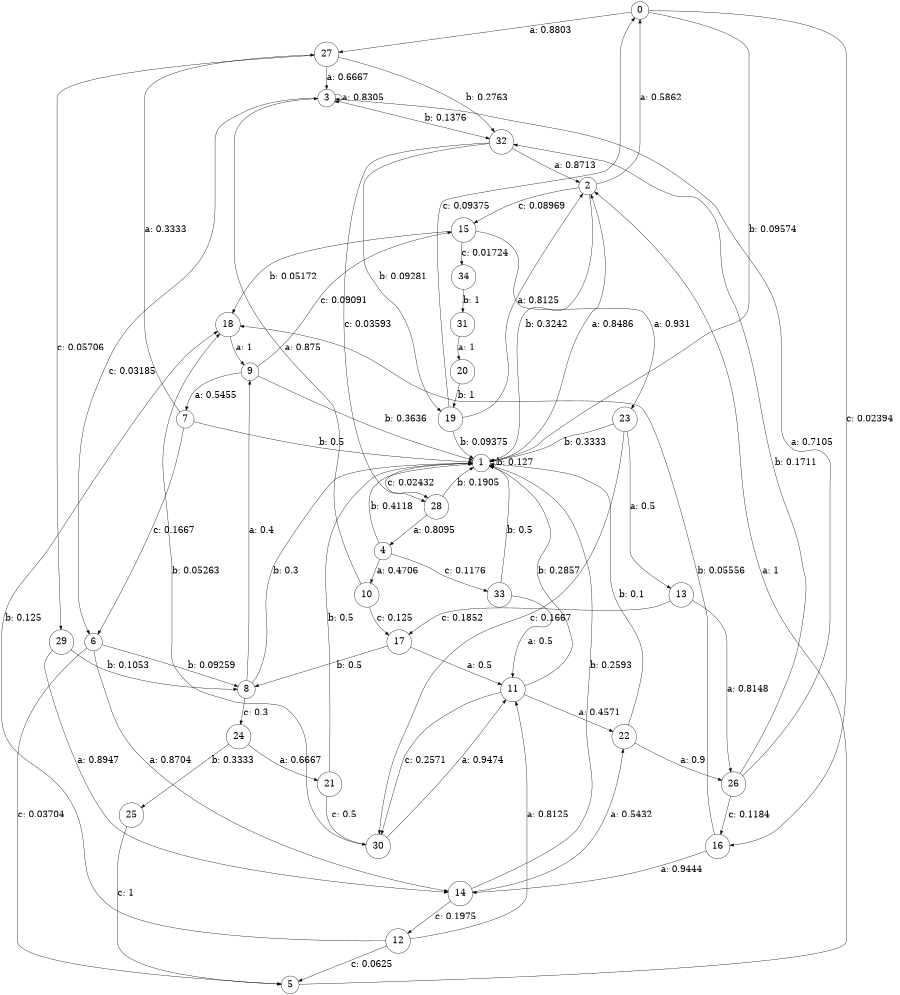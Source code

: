 digraph "d4-200nw-t0-cen-SML" {
size = "6,8.5";
ratio = "fill";
node [shape = circle];
node [fontsize = 24];
edge [fontsize = 24];
0 -> 27 [label = "a: 0.8803   "];
0 -> 1 [label = "b: 0.09574  "];
0 -> 16 [label = "c: 0.02394  "];
1 -> 2 [label = "a: 0.8486   "];
1 -> 1 [label = "b: 0.127    "];
1 -> 28 [label = "c: 0.02432  "];
2 -> 0 [label = "a: 0.5862   "];
2 -> 1 [label = "b: 0.3242   "];
2 -> 15 [label = "c: 0.08969  "];
3 -> 3 [label = "a: 0.8305   "];
3 -> 32 [label = "b: 0.1376   "];
3 -> 6 [label = "c: 0.03185  "];
4 -> 10 [label = "a: 0.4706   "];
4 -> 1 [label = "b: 0.4118   "];
4 -> 33 [label = "c: 0.1176   "];
5 -> 2 [label = "a: 1        "];
6 -> 14 [label = "a: 0.8704   "];
6 -> 8 [label = "b: 0.09259  "];
6 -> 5 [label = "c: 0.03704  "];
7 -> 27 [label = "a: 0.3333   "];
7 -> 1 [label = "b: 0.5      "];
7 -> 6 [label = "c: 0.1667   "];
8 -> 9 [label = "a: 0.4      "];
8 -> 1 [label = "b: 0.3      "];
8 -> 24 [label = "c: 0.3      "];
9 -> 7 [label = "a: 0.5455   "];
9 -> 1 [label = "b: 0.3636   "];
9 -> 15 [label = "c: 0.09091  "];
10 -> 3 [label = "a: 0.875    "];
10 -> 17 [label = "c: 0.125    "];
11 -> 22 [label = "a: 0.4571   "];
11 -> 1 [label = "b: 0.2857   "];
11 -> 30 [label = "c: 0.2571   "];
12 -> 11 [label = "a: 0.8125   "];
12 -> 18 [label = "b: 0.125    "];
12 -> 5 [label = "c: 0.0625   "];
13 -> 26 [label = "a: 0.8148   "];
13 -> 17 [label = "c: 0.1852   "];
14 -> 22 [label = "a: 0.5432   "];
14 -> 1 [label = "b: 0.2593   "];
14 -> 12 [label = "c: 0.1975   "];
15 -> 23 [label = "a: 0.931    "];
15 -> 18 [label = "b: 0.05172  "];
15 -> 34 [label = "c: 0.01724  "];
16 -> 14 [label = "a: 0.9444   "];
16 -> 18 [label = "b: 0.05556  "];
17 -> 11 [label = "a: 0.5      "];
17 -> 8 [label = "b: 0.5      "];
18 -> 9 [label = "a: 1        "];
19 -> 2 [label = "a: 0.8125   "];
19 -> 1 [label = "b: 0.09375  "];
19 -> 0 [label = "c: 0.09375  "];
20 -> 19 [label = "b: 1        "];
21 -> 1 [label = "b: 0.5      "];
21 -> 30 [label = "c: 0.5      "];
22 -> 26 [label = "a: 0.9      "];
22 -> 1 [label = "b: 0.1      "];
23 -> 13 [label = "a: 0.5      "];
23 -> 1 [label = "b: 0.3333   "];
23 -> 30 [label = "c: 0.1667   "];
24 -> 21 [label = "a: 0.6667   "];
24 -> 25 [label = "b: 0.3333   "];
25 -> 5 [label = "c: 1        "];
26 -> 3 [label = "a: 0.7105   "];
26 -> 32 [label = "b: 0.1711   "];
26 -> 16 [label = "c: 0.1184   "];
27 -> 3 [label = "a: 0.6667   "];
27 -> 32 [label = "b: 0.2763   "];
27 -> 29 [label = "c: 0.05706  "];
28 -> 4 [label = "a: 0.8095   "];
28 -> 1 [label = "b: 0.1905   "];
29 -> 14 [label = "a: 0.8947   "];
29 -> 8 [label = "b: 0.1053   "];
30 -> 11 [label = "a: 0.9474   "];
30 -> 18 [label = "b: 0.05263  "];
31 -> 20 [label = "a: 1        "];
32 -> 2 [label = "a: 0.8713   "];
32 -> 19 [label = "b: 0.09281  "];
32 -> 28 [label = "c: 0.03593  "];
33 -> 11 [label = "a: 0.5      "];
33 -> 1 [label = "b: 0.5      "];
34 -> 31 [label = "b: 1        "];
}